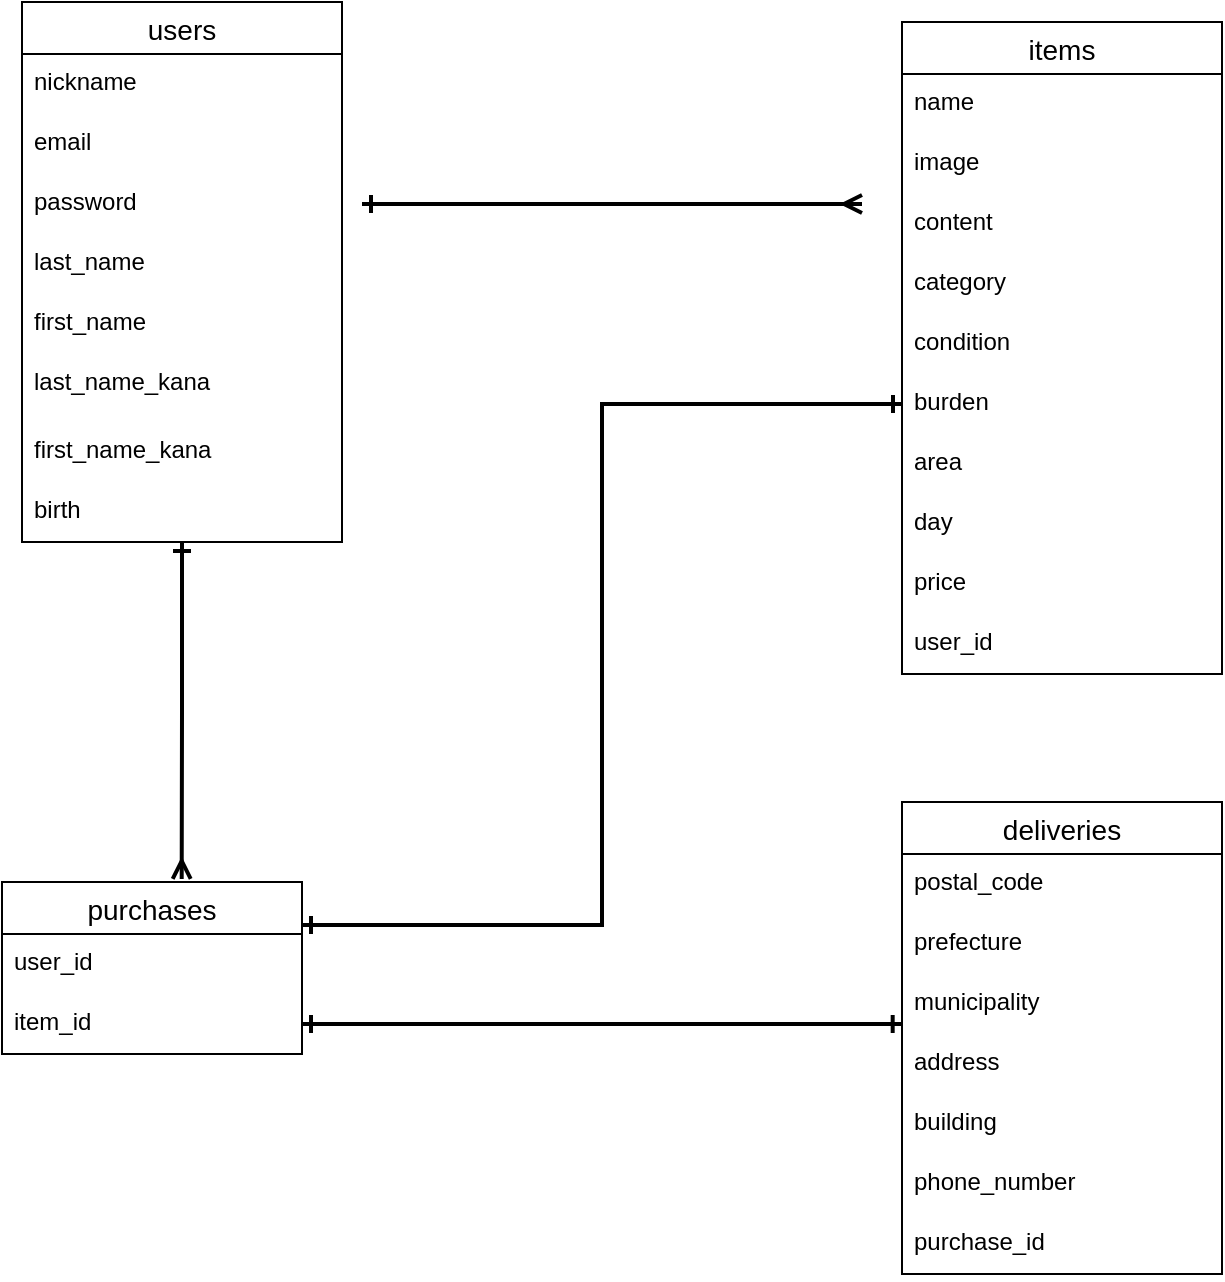 <mxfile version="13.6.5">
    <diagram id="AE_fdox2ByrZ7dtAfuhQ" name="ページ1">
        <mxGraphModel dx="1843" dy="859" grid="1" gridSize="10" guides="1" tooltips="1" connect="1" arrows="1" fold="1" page="1" pageScale="1" pageWidth="827" pageHeight="1169" math="0" shadow="0">
            <root>
                <mxCell id="0"/>
                <mxCell id="1" parent="0"/>
                <mxCell id="XnlOHqxEVRPmdoeB9DbA-71" style="edgeStyle=orthogonalEdgeStyle;rounded=0;orthogonalLoop=1;jettySize=auto;html=1;entryX=0.599;entryY=-0.018;entryDx=0;entryDy=0;entryPerimeter=0;startArrow=ERone;startFill=0;endArrow=ERmany;endFill=0;strokeWidth=2;" edge="1" parent="1" source="XnlOHqxEVRPmdoeB9DbA-17" target="XnlOHqxEVRPmdoeB9DbA-35">
                    <mxGeometry relative="1" as="geometry"/>
                </mxCell>
                <mxCell id="XnlOHqxEVRPmdoeB9DbA-17" value="users" style="swimlane;fontStyle=0;childLayout=stackLayout;horizontal=1;startSize=26;horizontalStack=0;resizeParent=1;resizeParentMax=0;resizeLast=0;collapsible=1;marginBottom=0;align=center;fontSize=14;" vertex="1" parent="1">
                    <mxGeometry x="-790" y="80" width="160" height="270" as="geometry"/>
                </mxCell>
                <mxCell id="XnlOHqxEVRPmdoeB9DbA-18" value="nickname" style="text;strokeColor=none;fillColor=none;spacingLeft=4;spacingRight=4;overflow=hidden;rotatable=0;points=[[0,0.5],[1,0.5]];portConstraint=eastwest;fontSize=12;" vertex="1" parent="XnlOHqxEVRPmdoeB9DbA-17">
                    <mxGeometry y="26" width="160" height="30" as="geometry"/>
                </mxCell>
                <mxCell id="XnlOHqxEVRPmdoeB9DbA-21" value="email" style="text;strokeColor=none;fillColor=none;spacingLeft=4;spacingRight=4;overflow=hidden;rotatable=0;points=[[0,0.5],[1,0.5]];portConstraint=eastwest;fontSize=12;" vertex="1" parent="XnlOHqxEVRPmdoeB9DbA-17">
                    <mxGeometry y="56" width="160" height="30" as="geometry"/>
                </mxCell>
                <mxCell id="XnlOHqxEVRPmdoeB9DbA-19" value="password" style="text;strokeColor=none;fillColor=none;spacingLeft=4;spacingRight=4;overflow=hidden;rotatable=0;points=[[0,0.5],[1,0.5]];portConstraint=eastwest;fontSize=12;" vertex="1" parent="XnlOHqxEVRPmdoeB9DbA-17">
                    <mxGeometry y="86" width="160" height="30" as="geometry"/>
                </mxCell>
                <mxCell id="XnlOHqxEVRPmdoeB9DbA-58" value="last_name" style="text;strokeColor=none;fillColor=none;spacingLeft=4;spacingRight=4;overflow=hidden;rotatable=0;points=[[0,0.5],[1,0.5]];portConstraint=eastwest;fontSize=12;" vertex="1" parent="XnlOHqxEVRPmdoeB9DbA-17">
                    <mxGeometry y="116" width="160" height="30" as="geometry"/>
                </mxCell>
                <mxCell id="XnlOHqxEVRPmdoeB9DbA-22" value="first_name" style="text;strokeColor=none;fillColor=none;spacingLeft=4;spacingRight=4;overflow=hidden;rotatable=0;points=[[0,0.5],[1,0.5]];portConstraint=eastwest;fontSize=12;" vertex="1" parent="XnlOHqxEVRPmdoeB9DbA-17">
                    <mxGeometry y="146" width="160" height="30" as="geometry"/>
                </mxCell>
                <mxCell id="XnlOHqxEVRPmdoeB9DbA-59" value="last_name_kana" style="text;strokeColor=none;fillColor=none;spacingLeft=4;spacingRight=4;overflow=hidden;rotatable=0;points=[[0,0.5],[1,0.5]];portConstraint=eastwest;fontSize=12;" vertex="1" parent="XnlOHqxEVRPmdoeB9DbA-17">
                    <mxGeometry y="176" width="160" height="34" as="geometry"/>
                </mxCell>
                <mxCell id="XnlOHqxEVRPmdoeB9DbA-23" value="first_name_kana" style="text;strokeColor=none;fillColor=none;spacingLeft=4;spacingRight=4;overflow=hidden;rotatable=0;points=[[0,0.5],[1,0.5]];portConstraint=eastwest;fontSize=12;" vertex="1" parent="XnlOHqxEVRPmdoeB9DbA-17">
                    <mxGeometry y="210" width="160" height="30" as="geometry"/>
                </mxCell>
                <mxCell id="XnlOHqxEVRPmdoeB9DbA-57" value="birth" style="text;strokeColor=none;fillColor=none;spacingLeft=4;spacingRight=4;overflow=hidden;rotatable=0;points=[[0,0.5],[1,0.5]];portConstraint=eastwest;fontSize=12;" vertex="1" parent="XnlOHqxEVRPmdoeB9DbA-17">
                    <mxGeometry y="240" width="160" height="30" as="geometry"/>
                </mxCell>
                <mxCell id="XnlOHqxEVRPmdoeB9DbA-40" value="deliveries" style="swimlane;fontStyle=0;childLayout=stackLayout;horizontal=1;startSize=26;horizontalStack=0;resizeParent=1;resizeParentMax=0;resizeLast=0;collapsible=1;marginBottom=0;align=center;fontSize=14;" vertex="1" parent="1">
                    <mxGeometry x="-350" y="480" width="160" height="236" as="geometry"/>
                </mxCell>
                <mxCell id="XnlOHqxEVRPmdoeB9DbA-41" value="postal_code" style="text;strokeColor=none;fillColor=none;spacingLeft=4;spacingRight=4;overflow=hidden;rotatable=0;points=[[0,0.5],[1,0.5]];portConstraint=eastwest;fontSize=12;" vertex="1" parent="XnlOHqxEVRPmdoeB9DbA-40">
                    <mxGeometry y="26" width="160" height="30" as="geometry"/>
                </mxCell>
                <mxCell id="XnlOHqxEVRPmdoeB9DbA-62" value="prefecture" style="text;strokeColor=none;fillColor=none;spacingLeft=4;spacingRight=4;overflow=hidden;rotatable=0;points=[[0,0.5],[1,0.5]];portConstraint=eastwest;fontSize=12;" vertex="1" parent="XnlOHqxEVRPmdoeB9DbA-40">
                    <mxGeometry y="56" width="160" height="30" as="geometry"/>
                </mxCell>
                <mxCell id="XnlOHqxEVRPmdoeB9DbA-61" value="municipality" style="text;strokeColor=none;fillColor=none;spacingLeft=4;spacingRight=4;overflow=hidden;rotatable=0;points=[[0,0.5],[1,0.5]];portConstraint=eastwest;fontSize=12;" vertex="1" parent="XnlOHqxEVRPmdoeB9DbA-40">
                    <mxGeometry y="86" width="160" height="30" as="geometry"/>
                </mxCell>
                <mxCell id="XnlOHqxEVRPmdoeB9DbA-60" value="address" style="text;strokeColor=none;fillColor=none;spacingLeft=4;spacingRight=4;overflow=hidden;rotatable=0;points=[[0,0.5],[1,0.5]];portConstraint=eastwest;fontSize=12;" vertex="1" parent="XnlOHqxEVRPmdoeB9DbA-40">
                    <mxGeometry y="116" width="160" height="30" as="geometry"/>
                </mxCell>
                <mxCell id="XnlOHqxEVRPmdoeB9DbA-42" value="building" style="text;strokeColor=none;fillColor=none;spacingLeft=4;spacingRight=4;overflow=hidden;rotatable=0;points=[[0,0.5],[1,0.5]];portConstraint=eastwest;fontSize=12;" vertex="1" parent="XnlOHqxEVRPmdoeB9DbA-40">
                    <mxGeometry y="146" width="160" height="30" as="geometry"/>
                </mxCell>
                <mxCell id="XnlOHqxEVRPmdoeB9DbA-47" value="phone_number" style="text;strokeColor=none;fillColor=none;spacingLeft=4;spacingRight=4;overflow=hidden;rotatable=0;points=[[0,0.5],[1,0.5]];portConstraint=eastwest;fontSize=12;" vertex="1" parent="XnlOHqxEVRPmdoeB9DbA-40">
                    <mxGeometry y="176" width="160" height="30" as="geometry"/>
                </mxCell>
                <mxCell id="XnlOHqxEVRPmdoeB9DbA-43" value="purchase_id" style="text;strokeColor=none;fillColor=none;spacingLeft=4;spacingRight=4;overflow=hidden;rotatable=0;points=[[0,0.5],[1,0.5]];portConstraint=eastwest;fontSize=12;" vertex="1" parent="XnlOHqxEVRPmdoeB9DbA-40">
                    <mxGeometry y="206" width="160" height="30" as="geometry"/>
                </mxCell>
                <mxCell id="XnlOHqxEVRPmdoeB9DbA-49" style="edgeStyle=orthogonalEdgeStyle;rounded=0;orthogonalLoop=1;jettySize=auto;html=1;endArrow=ERmany;endFill=0;strokeWidth=2;startArrow=ERone;startFill=0;" edge="1" parent="1">
                    <mxGeometry relative="1" as="geometry">
                        <mxPoint x="-370" y="181" as="targetPoint"/>
                        <mxPoint x="-620" y="181" as="sourcePoint"/>
                    </mxGeometry>
                </mxCell>
                <mxCell id="XnlOHqxEVRPmdoeB9DbA-35" value="purchases" style="swimlane;fontStyle=0;childLayout=stackLayout;horizontal=1;startSize=26;horizontalStack=0;resizeParent=1;resizeParentMax=0;resizeLast=0;collapsible=1;marginBottom=0;align=center;fontSize=14;" vertex="1" parent="1">
                    <mxGeometry x="-800" y="520" width="150" height="86" as="geometry"/>
                </mxCell>
                <mxCell id="XnlOHqxEVRPmdoeB9DbA-68" value="user_id" style="text;strokeColor=none;fillColor=none;spacingLeft=4;spacingRight=4;overflow=hidden;rotatable=0;points=[[0,0.5],[1,0.5]];portConstraint=eastwest;fontSize=12;" vertex="1" parent="XnlOHqxEVRPmdoeB9DbA-35">
                    <mxGeometry y="26" width="150" height="30" as="geometry"/>
                </mxCell>
                <mxCell id="XnlOHqxEVRPmdoeB9DbA-66" value="item_id" style="text;strokeColor=none;fillColor=none;spacingLeft=4;spacingRight=4;overflow=hidden;rotatable=0;points=[[0,0.5],[1,0.5]];portConstraint=eastwest;fontSize=12;" vertex="1" parent="XnlOHqxEVRPmdoeB9DbA-35">
                    <mxGeometry y="56" width="150" height="30" as="geometry"/>
                </mxCell>
                <mxCell id="XnlOHqxEVRPmdoeB9DbA-24" value="items" style="swimlane;fontStyle=0;childLayout=stackLayout;horizontal=1;startSize=26;horizontalStack=0;resizeParent=1;resizeParentMax=0;resizeLast=0;collapsible=1;marginBottom=0;align=center;fontSize=14;" vertex="1" parent="1">
                    <mxGeometry x="-350" y="90" width="160" height="326" as="geometry"/>
                </mxCell>
                <mxCell id="XnlOHqxEVRPmdoeB9DbA-25" value="name" style="text;strokeColor=none;fillColor=none;spacingLeft=4;spacingRight=4;overflow=hidden;rotatable=0;points=[[0,0.5],[1,0.5]];portConstraint=eastwest;fontSize=12;" vertex="1" parent="XnlOHqxEVRPmdoeB9DbA-24">
                    <mxGeometry y="26" width="160" height="30" as="geometry"/>
                </mxCell>
                <mxCell id="XnlOHqxEVRPmdoeB9DbA-26" value="image" style="text;strokeColor=none;fillColor=none;spacingLeft=4;spacingRight=4;overflow=hidden;rotatable=0;points=[[0,0.5],[1,0.5]];portConstraint=eastwest;fontSize=12;" vertex="1" parent="XnlOHqxEVRPmdoeB9DbA-24">
                    <mxGeometry y="56" width="160" height="30" as="geometry"/>
                </mxCell>
                <mxCell id="XnlOHqxEVRPmdoeB9DbA-34" value="content&#10;" style="text;strokeColor=none;fillColor=none;spacingLeft=4;spacingRight=4;overflow=hidden;rotatable=0;points=[[0,0.5],[1,0.5]];portConstraint=eastwest;fontSize=12;" vertex="1" parent="XnlOHqxEVRPmdoeB9DbA-24">
                    <mxGeometry y="86" width="160" height="30" as="geometry"/>
                </mxCell>
                <mxCell id="XnlOHqxEVRPmdoeB9DbA-33" value="category" style="text;strokeColor=none;fillColor=none;spacingLeft=4;spacingRight=4;overflow=hidden;rotatable=0;points=[[0,0.5],[1,0.5]];portConstraint=eastwest;fontSize=12;" vertex="1" parent="XnlOHqxEVRPmdoeB9DbA-24">
                    <mxGeometry y="116" width="160" height="30" as="geometry"/>
                </mxCell>
                <mxCell id="XnlOHqxEVRPmdoeB9DbA-32" value="condition" style="text;strokeColor=none;fillColor=none;spacingLeft=4;spacingRight=4;overflow=hidden;rotatable=0;points=[[0,0.5],[1,0.5]];portConstraint=eastwest;fontSize=12;" vertex="1" parent="XnlOHqxEVRPmdoeB9DbA-24">
                    <mxGeometry y="146" width="160" height="30" as="geometry"/>
                </mxCell>
                <mxCell id="XnlOHqxEVRPmdoeB9DbA-31" value="burden" style="text;strokeColor=none;fillColor=none;spacingLeft=4;spacingRight=4;overflow=hidden;rotatable=0;points=[[0,0.5],[1,0.5]];portConstraint=eastwest;fontSize=12;" vertex="1" parent="XnlOHqxEVRPmdoeB9DbA-24">
                    <mxGeometry y="176" width="160" height="30" as="geometry"/>
                </mxCell>
                <mxCell id="XnlOHqxEVRPmdoeB9DbA-30" value="area" style="text;strokeColor=none;fillColor=none;spacingLeft=4;spacingRight=4;overflow=hidden;rotatable=0;points=[[0,0.5],[1,0.5]];portConstraint=eastwest;fontSize=12;" vertex="1" parent="XnlOHqxEVRPmdoeB9DbA-24">
                    <mxGeometry y="206" width="160" height="30" as="geometry"/>
                </mxCell>
                <mxCell id="XnlOHqxEVRPmdoeB9DbA-29" value="day" style="text;strokeColor=none;fillColor=none;spacingLeft=4;spacingRight=4;overflow=hidden;rotatable=0;points=[[0,0.5],[1,0.5]];portConstraint=eastwest;fontSize=12;" vertex="1" parent="XnlOHqxEVRPmdoeB9DbA-24">
                    <mxGeometry y="236" width="160" height="30" as="geometry"/>
                </mxCell>
                <mxCell id="XnlOHqxEVRPmdoeB9DbA-44" value="price" style="text;strokeColor=none;fillColor=none;spacingLeft=4;spacingRight=4;overflow=hidden;rotatable=0;points=[[0,0.5],[1,0.5]];portConstraint=eastwest;fontSize=12;" vertex="1" parent="XnlOHqxEVRPmdoeB9DbA-24">
                    <mxGeometry y="266" width="160" height="30" as="geometry"/>
                </mxCell>
                <mxCell id="XnlOHqxEVRPmdoeB9DbA-28" value="user_id" style="text;strokeColor=none;fillColor=none;spacingLeft=4;spacingRight=4;overflow=hidden;rotatable=0;points=[[0,0.5],[1,0.5]];portConstraint=eastwest;fontSize=12;" vertex="1" parent="XnlOHqxEVRPmdoeB9DbA-24">
                    <mxGeometry y="296" width="160" height="30" as="geometry"/>
                </mxCell>
                <mxCell id="XnlOHqxEVRPmdoeB9DbA-67" style="edgeStyle=orthogonalEdgeStyle;rounded=0;orthogonalLoop=1;jettySize=auto;html=1;exitX=0;exitY=0.5;exitDx=0;exitDy=0;entryX=1;entryY=0.25;entryDx=0;entryDy=0;startArrow=ERone;startFill=0;endArrow=ERone;endFill=0;strokeWidth=2;" edge="1" parent="1" source="XnlOHqxEVRPmdoeB9DbA-31" target="XnlOHqxEVRPmdoeB9DbA-35">
                    <mxGeometry relative="1" as="geometry"/>
                </mxCell>
                <mxCell id="XnlOHqxEVRPmdoeB9DbA-70" style="edgeStyle=orthogonalEdgeStyle;rounded=0;orthogonalLoop=1;jettySize=auto;html=1;exitX=1;exitY=0.5;exitDx=0;exitDy=0;entryX=-0.001;entryY=0.833;entryDx=0;entryDy=0;entryPerimeter=0;startArrow=ERone;startFill=0;endArrow=ERone;endFill=0;strokeWidth=2;" edge="1" parent="1" source="XnlOHqxEVRPmdoeB9DbA-66" target="XnlOHqxEVRPmdoeB9DbA-61">
                    <mxGeometry relative="1" as="geometry"/>
                </mxCell>
            </root>
        </mxGraphModel>
    </diagram>
</mxfile>